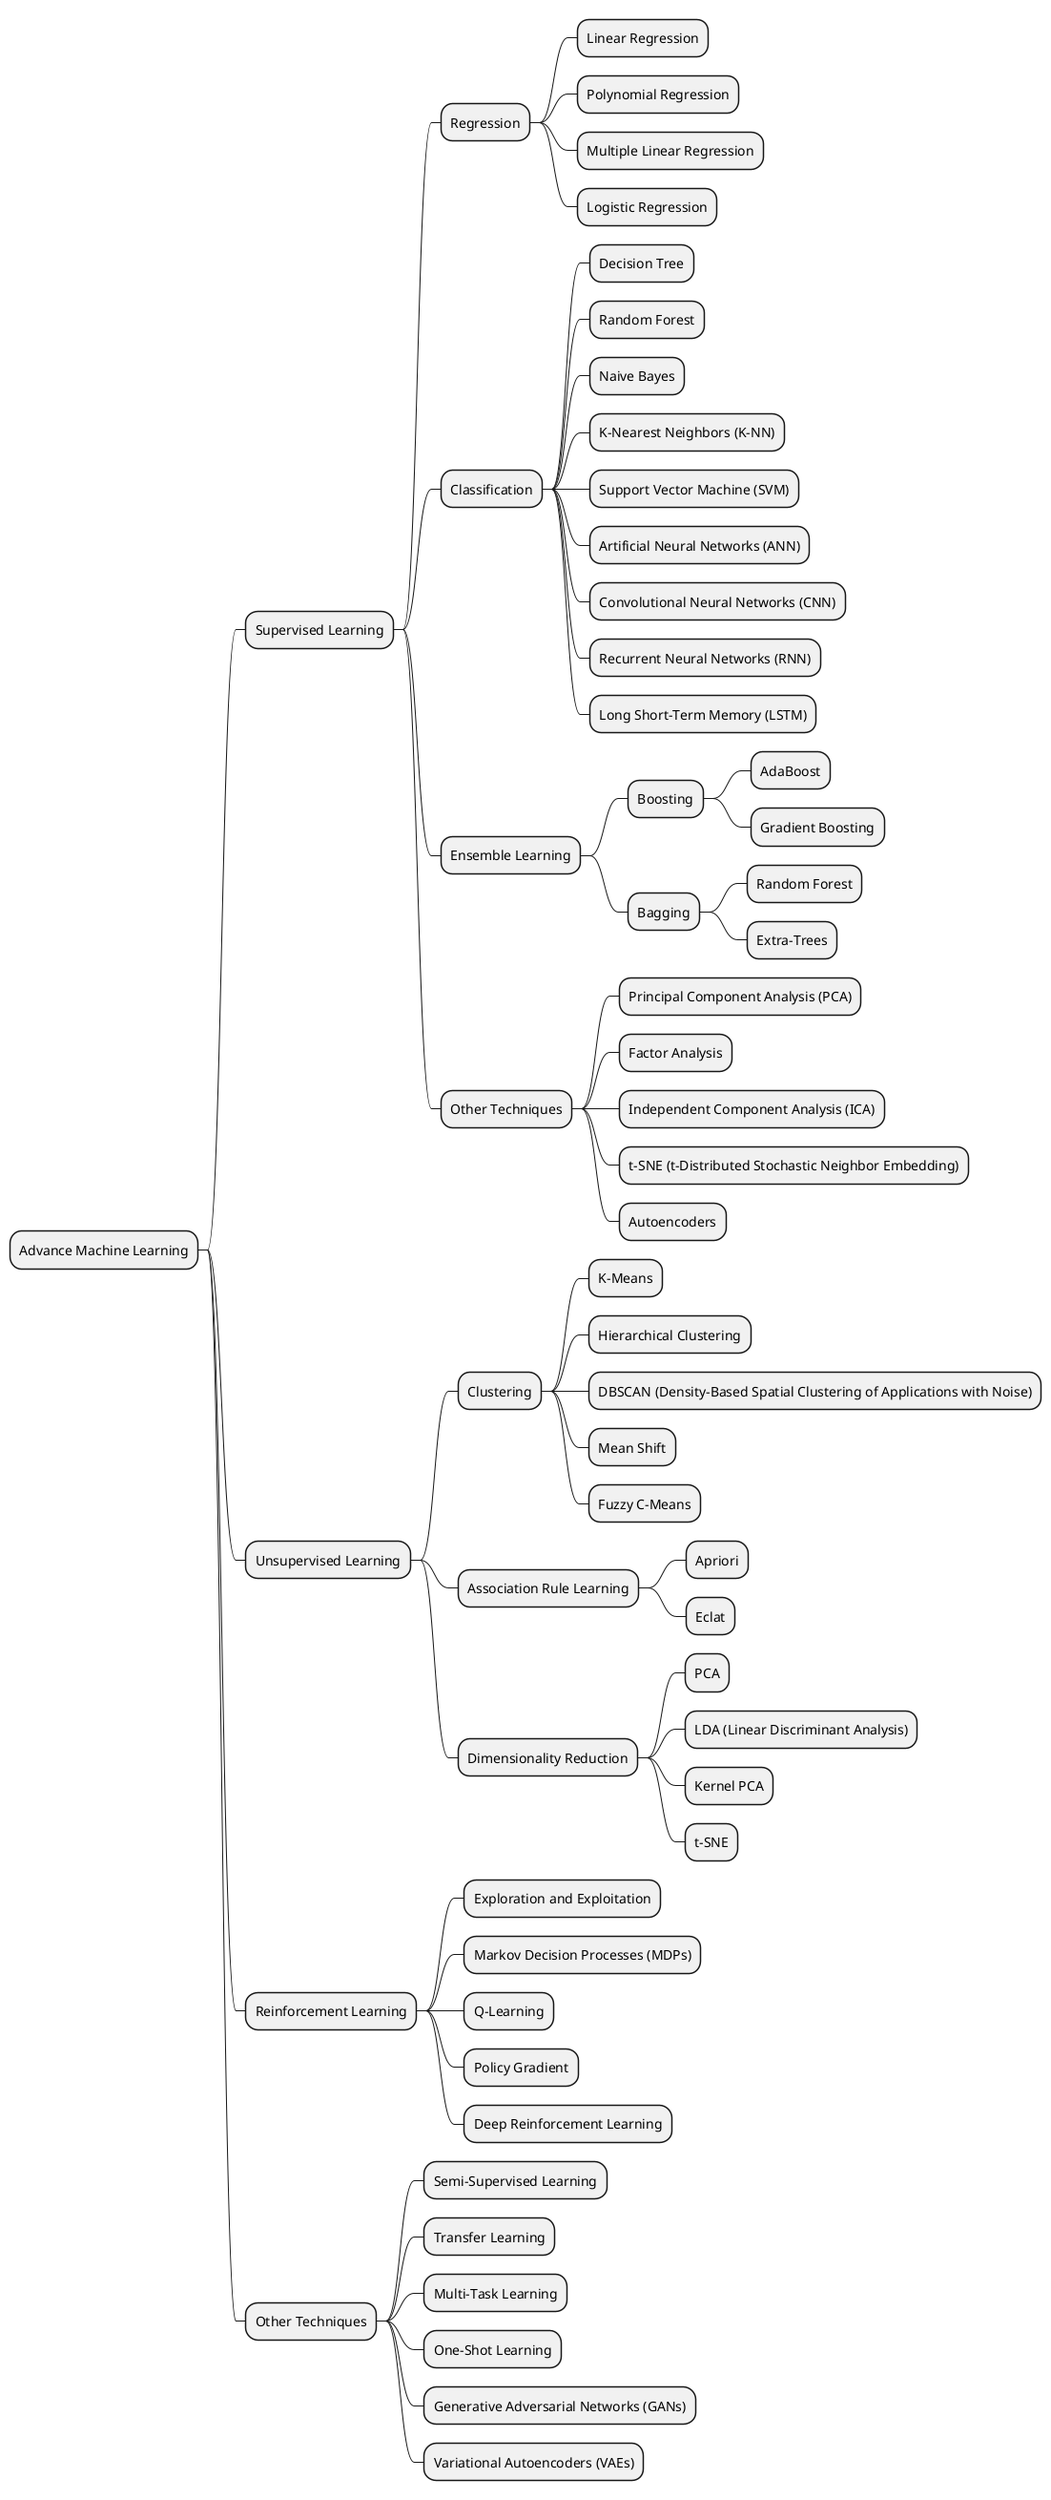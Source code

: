 @startmindmap
* Advance Machine Learning
** Supervised Learning
*** Regression
**** Linear Regression
**** Polynomial Regression
**** Multiple Linear Regression
**** Logistic Regression
*** Classification
**** Decision Tree
**** Random Forest
**** Naive Bayes
**** K-Nearest Neighbors (K-NN)
**** Support Vector Machine (SVM)
**** Artificial Neural Networks (ANN)
**** Convolutional Neural Networks (CNN)
**** Recurrent Neural Networks (RNN)
**** Long Short-Term Memory (LSTM)
*** Ensemble Learning
**** Boosting
***** AdaBoost
***** Gradient Boosting
**** Bagging
***** Random Forest
***** Extra-Trees
*** Other Techniques
**** Principal Component Analysis (PCA)
**** Factor Analysis
**** Independent Component Analysis (ICA)
**** t-SNE (t-Distributed Stochastic Neighbor Embedding)
**** Autoencoders
** Unsupervised Learning
*** Clustering
**** K-Means
**** Hierarchical Clustering
**** DBSCAN (Density-Based Spatial Clustering of Applications with Noise)
**** Mean Shift
**** Fuzzy C-Means
*** Association Rule Learning
**** Apriori
**** Eclat
*** Dimensionality Reduction
**** PCA
**** LDA (Linear Discriminant Analysis)
**** Kernel PCA
**** t-SNE
** Reinforcement Learning
*** Exploration and Exploitation
*** Markov Decision Processes (MDPs)
*** Q-Learning
*** Policy Gradient
*** Deep Reinforcement Learning
** Other Techniques
*** Semi-Supervised Learning
*** Transfer Learning
*** Multi-Task Learning
*** One-Shot Learning
*** Generative Adversarial Networks (GANs)
*** Variational Autoencoders (VAEs)
@endmindmap
